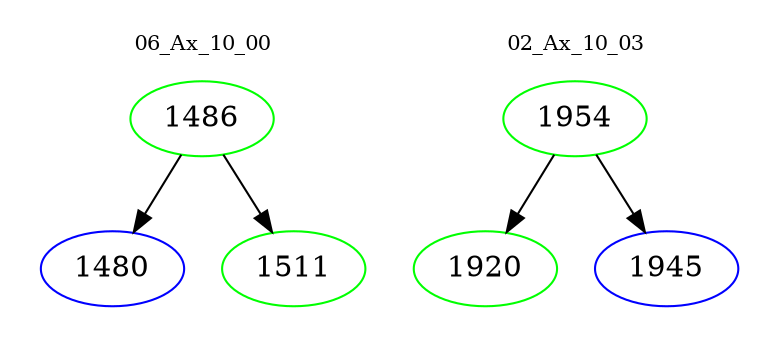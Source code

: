 digraph{
subgraph cluster_0 {
color = white
label = "06_Ax_10_00";
fontsize=10;
T0_1486 [label="1486", color="green"]
T0_1486 -> T0_1480 [color="black"]
T0_1480 [label="1480", color="blue"]
T0_1486 -> T0_1511 [color="black"]
T0_1511 [label="1511", color="green"]
}
subgraph cluster_1 {
color = white
label = "02_Ax_10_03";
fontsize=10;
T1_1954 [label="1954", color="green"]
T1_1954 -> T1_1920 [color="black"]
T1_1920 [label="1920", color="green"]
T1_1954 -> T1_1945 [color="black"]
T1_1945 [label="1945", color="blue"]
}
}
